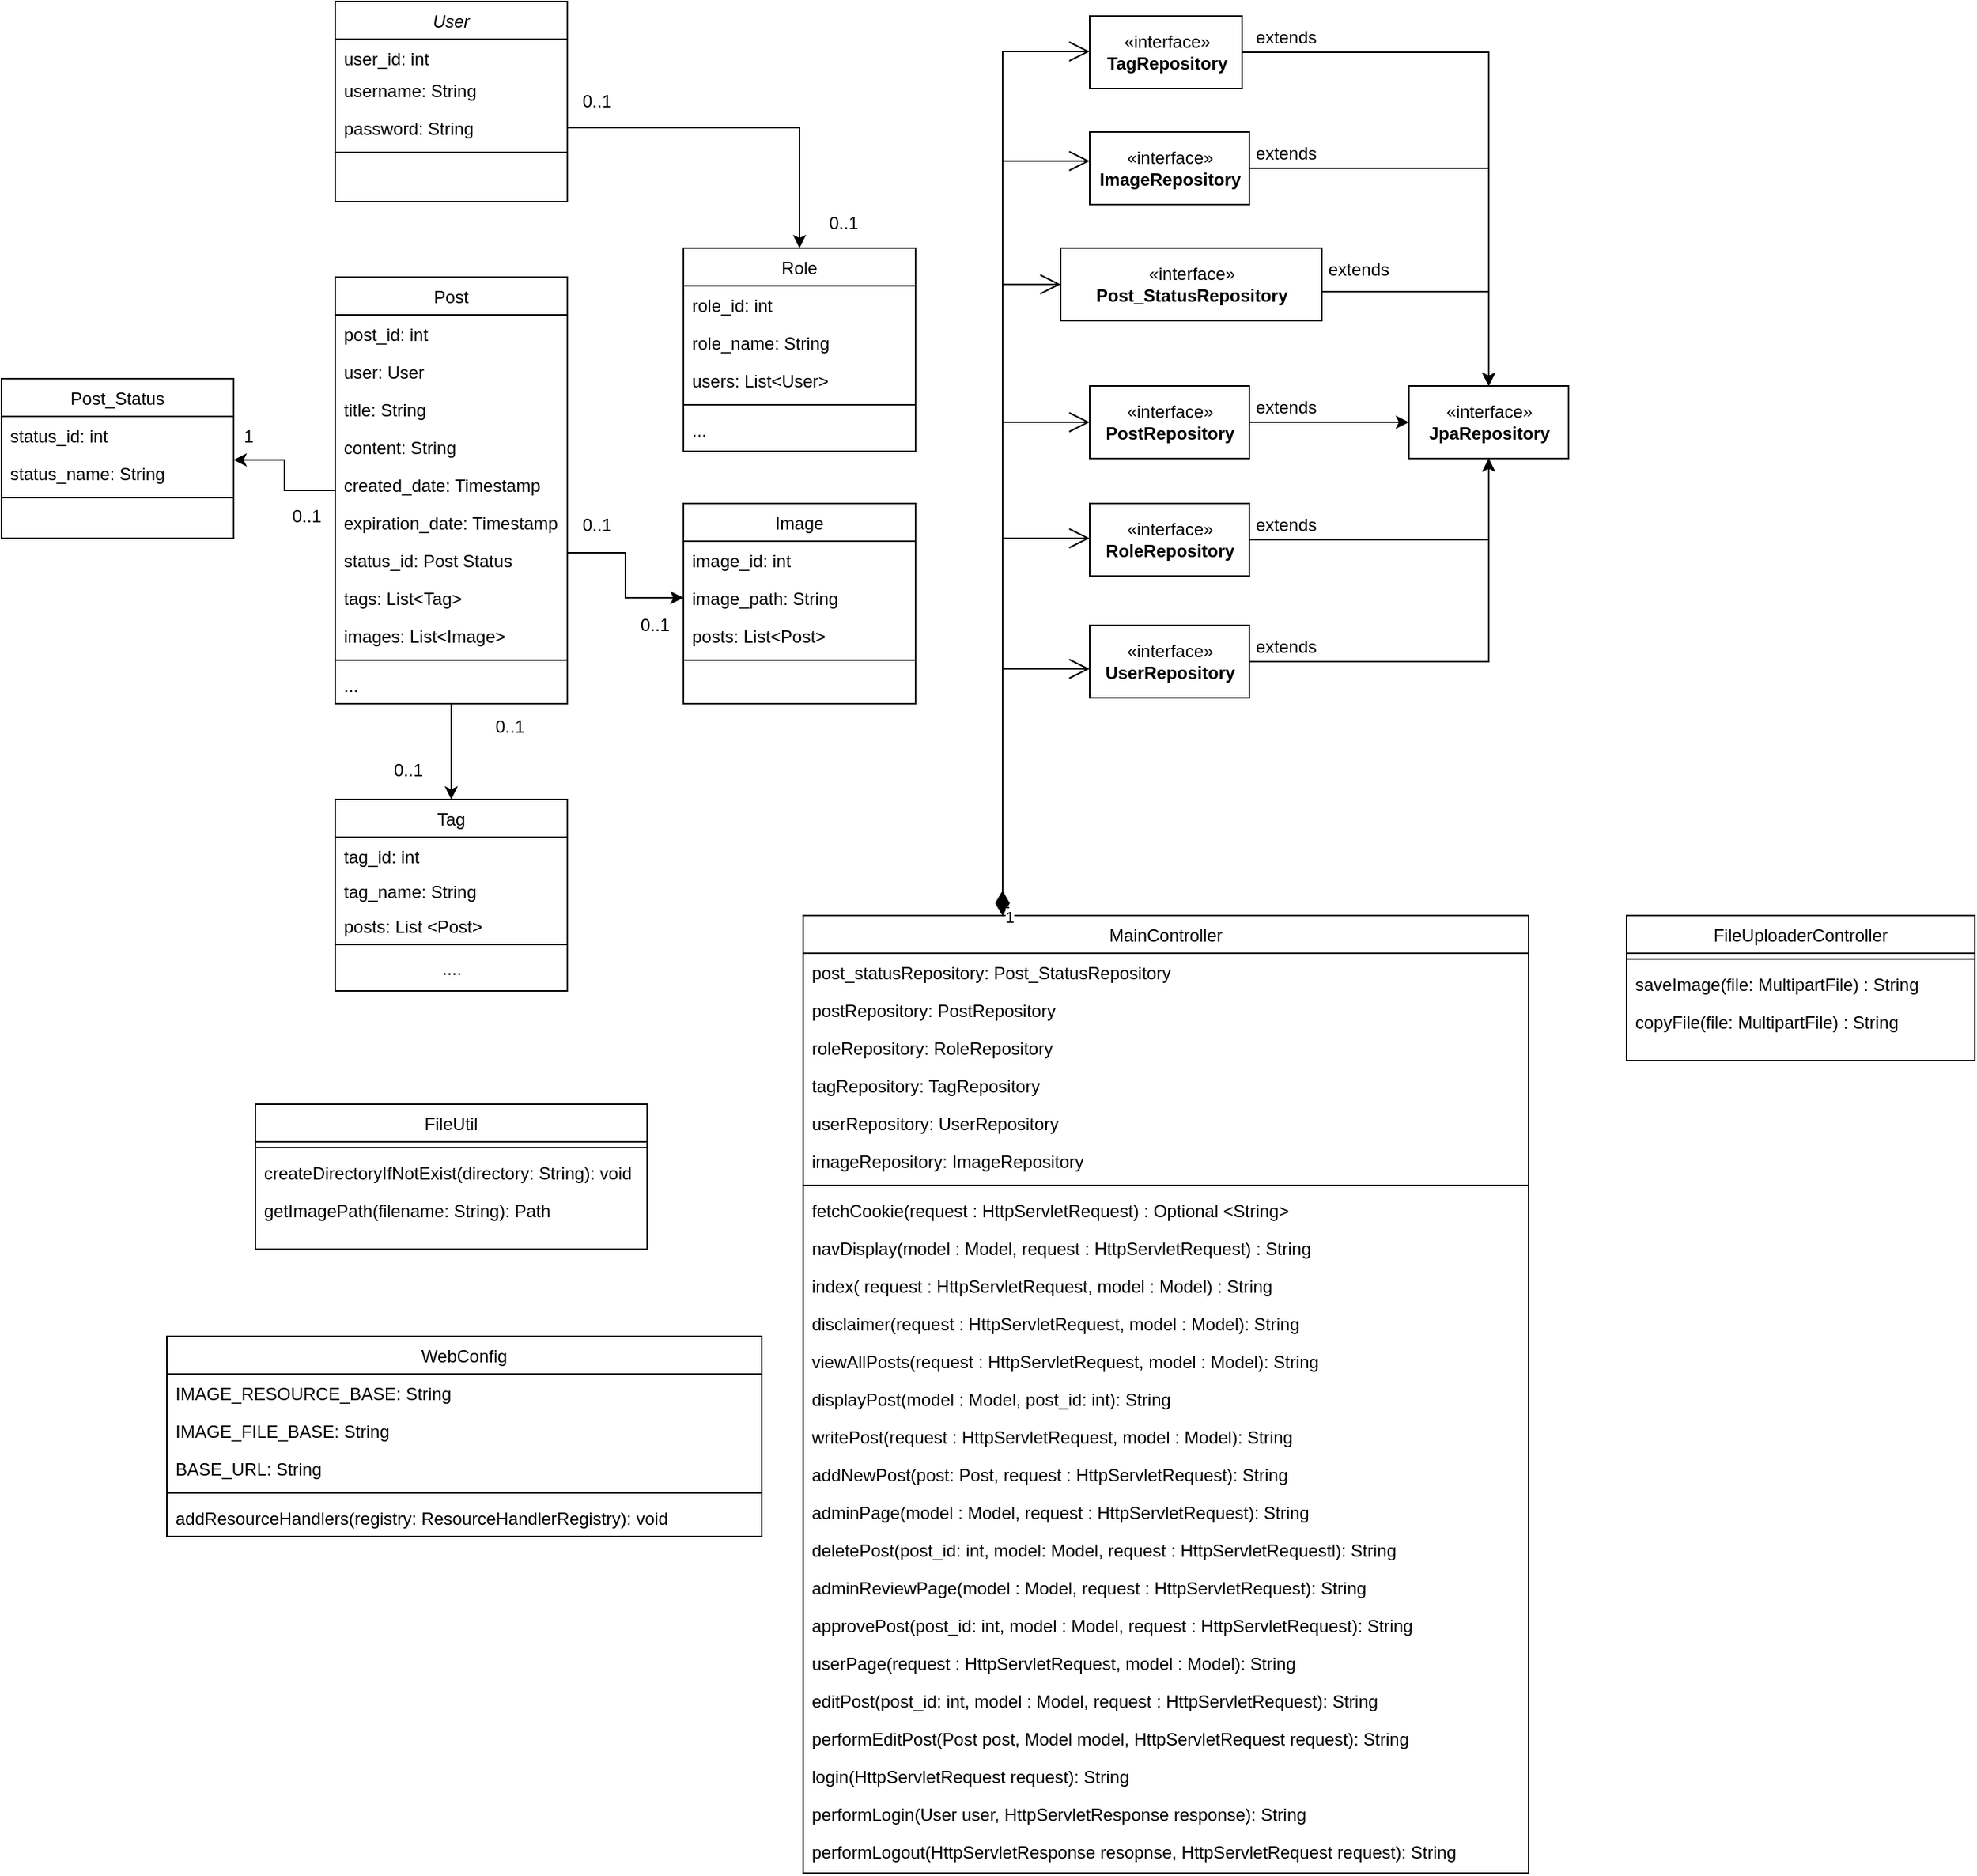 <mxfile version="20.6.0" type="device"><diagram id="C5RBs43oDa-KdzZeNtuy" name="Page-1"><mxGraphModel dx="2489" dy="1442" grid="1" gridSize="10" guides="1" tooltips="1" connect="1" arrows="1" fold="1" page="1" pageScale="1" pageWidth="827" pageHeight="1169" math="0" shadow="0"><root><mxCell id="WIyWlLk6GJQsqaUBKTNV-0"/><mxCell id="WIyWlLk6GJQsqaUBKTNV-1" parent="WIyWlLk6GJQsqaUBKTNV-0"/><mxCell id="zkfFHV4jXpPFQw0GAbJ--0" value="User" style="swimlane;fontStyle=2;align=center;verticalAlign=top;childLayout=stackLayout;horizontal=1;startSize=26;horizontalStack=0;resizeParent=1;resizeLast=0;collapsible=1;marginBottom=0;rounded=0;shadow=0;strokeWidth=1;" parent="WIyWlLk6GJQsqaUBKTNV-1" vertex="1"><mxGeometry x="120" y="170" width="160" height="138" as="geometry"><mxRectangle x="230" y="140" width="160" height="26" as="alternateBounds"/></mxGeometry></mxCell><mxCell id="zkfFHV4jXpPFQw0GAbJ--1" value="user_id: int" style="text;align=left;verticalAlign=top;spacingLeft=4;spacingRight=4;overflow=hidden;rotatable=0;points=[[0,0.5],[1,0.5]];portConstraint=eastwest;" parent="zkfFHV4jXpPFQw0GAbJ--0" vertex="1"><mxGeometry y="26" width="160" height="22" as="geometry"/></mxCell><mxCell id="zkfFHV4jXpPFQw0GAbJ--2" value="username: String" style="text;align=left;verticalAlign=top;spacingLeft=4;spacingRight=4;overflow=hidden;rotatable=0;points=[[0,0.5],[1,0.5]];portConstraint=eastwest;rounded=0;shadow=0;html=0;" parent="zkfFHV4jXpPFQw0GAbJ--0" vertex="1"><mxGeometry y="48" width="160" height="26" as="geometry"/></mxCell><mxCell id="zkfFHV4jXpPFQw0GAbJ--3" value="password: String" style="text;align=left;verticalAlign=top;spacingLeft=4;spacingRight=4;overflow=hidden;rotatable=0;points=[[0,0.5],[1,0.5]];portConstraint=eastwest;rounded=0;shadow=0;html=0;" parent="zkfFHV4jXpPFQw0GAbJ--0" vertex="1"><mxGeometry y="74" width="160" height="26" as="geometry"/></mxCell><mxCell id="zkfFHV4jXpPFQw0GAbJ--4" value="" style="line;html=1;strokeWidth=1;align=left;verticalAlign=middle;spacingTop=-1;spacingLeft=3;spacingRight=3;rotatable=0;labelPosition=right;points=[];portConstraint=eastwest;" parent="zkfFHV4jXpPFQw0GAbJ--0" vertex="1"><mxGeometry y="100" width="160" height="8" as="geometry"/></mxCell><mxCell id="aZ4R069XLsrxZtTj2eL8-34" style="edgeStyle=orthogonalEdgeStyle;rounded=0;orthogonalLoop=1;jettySize=auto;html=1;entryX=0.5;entryY=0;entryDx=0;entryDy=0;" parent="WIyWlLk6GJQsqaUBKTNV-1" source="zkfFHV4jXpPFQw0GAbJ--6" target="zkfFHV4jXpPFQw0GAbJ--13" edge="1"><mxGeometry relative="1" as="geometry"/></mxCell><mxCell id="aZ4R069XLsrxZtTj2eL8-37" style="edgeStyle=orthogonalEdgeStyle;rounded=0;orthogonalLoop=1;jettySize=auto;html=1;entryX=0;entryY=0.5;entryDx=0;entryDy=0;" parent="WIyWlLk6GJQsqaUBKTNV-1" source="zkfFHV4jXpPFQw0GAbJ--6" target="7aZfJcivv18fAQniTDY9-12" edge="1"><mxGeometry relative="1" as="geometry"><Array as="points"><mxPoint x="320" y="550"/><mxPoint x="320" y="581"/></Array></mxGeometry></mxCell><mxCell id="aZ4R069XLsrxZtTj2eL8-40" style="edgeStyle=orthogonalEdgeStyle;rounded=0;orthogonalLoop=1;jettySize=auto;html=1;entryX=1;entryY=0.154;entryDx=0;entryDy=0;entryPerimeter=0;" parent="WIyWlLk6GJQsqaUBKTNV-1" source="zkfFHV4jXpPFQw0GAbJ--6" target="zkfFHV4jXpPFQw0GAbJ--19" edge="1"><mxGeometry relative="1" as="geometry"/></mxCell><mxCell id="zkfFHV4jXpPFQw0GAbJ--6" value="Post" style="swimlane;fontStyle=0;align=center;verticalAlign=top;childLayout=stackLayout;horizontal=1;startSize=26;horizontalStack=0;resizeParent=1;resizeLast=0;collapsible=1;marginBottom=0;rounded=0;shadow=0;strokeWidth=1;" parent="WIyWlLk6GJQsqaUBKTNV-1" vertex="1"><mxGeometry x="120" y="360" width="160" height="294" as="geometry"><mxRectangle x="130" y="380" width="160" height="26" as="alternateBounds"/></mxGeometry></mxCell><mxCell id="zkfFHV4jXpPFQw0GAbJ--7" value="post_id: int" style="text;align=left;verticalAlign=top;spacingLeft=4;spacingRight=4;overflow=hidden;rotatable=0;points=[[0,0.5],[1,0.5]];portConstraint=eastwest;" parent="zkfFHV4jXpPFQw0GAbJ--6" vertex="1"><mxGeometry y="26" width="160" height="26" as="geometry"/></mxCell><mxCell id="zkfFHV4jXpPFQw0GAbJ--8" value="user: User" style="text;align=left;verticalAlign=top;spacingLeft=4;spacingRight=4;overflow=hidden;rotatable=0;points=[[0,0.5],[1,0.5]];portConstraint=eastwest;rounded=0;shadow=0;html=0;" parent="zkfFHV4jXpPFQw0GAbJ--6" vertex="1"><mxGeometry y="52" width="160" height="26" as="geometry"/></mxCell><mxCell id="aZ4R069XLsrxZtTj2eL8-24" value="title: String" style="text;align=left;verticalAlign=top;spacingLeft=4;spacingRight=4;overflow=hidden;rotatable=0;points=[[0,0.5],[1,0.5]];portConstraint=eastwest;rounded=0;shadow=0;html=0;" parent="zkfFHV4jXpPFQw0GAbJ--6" vertex="1"><mxGeometry y="78" width="160" height="26" as="geometry"/></mxCell><mxCell id="aZ4R069XLsrxZtTj2eL8-25" value="content: String" style="text;align=left;verticalAlign=top;spacingLeft=4;spacingRight=4;overflow=hidden;rotatable=0;points=[[0,0.5],[1,0.5]];portConstraint=eastwest;rounded=0;shadow=0;html=0;" parent="zkfFHV4jXpPFQw0GAbJ--6" vertex="1"><mxGeometry y="104" width="160" height="26" as="geometry"/></mxCell><mxCell id="aZ4R069XLsrxZtTj2eL8-23" value="created_date: Timestamp" style="text;align=left;verticalAlign=top;spacingLeft=4;spacingRight=4;overflow=hidden;rotatable=0;points=[[0,0.5],[1,0.5]];portConstraint=eastwest;rounded=0;shadow=0;html=0;" parent="zkfFHV4jXpPFQw0GAbJ--6" vertex="1"><mxGeometry y="130" width="160" height="26" as="geometry"/></mxCell><mxCell id="aZ4R069XLsrxZtTj2eL8-26" value="expiration_date: Timestamp" style="text;align=left;verticalAlign=top;spacingLeft=4;spacingRight=4;overflow=hidden;rotatable=0;points=[[0,0.5],[1,0.5]];portConstraint=eastwest;rounded=0;shadow=0;html=0;" parent="zkfFHV4jXpPFQw0GAbJ--6" vertex="1"><mxGeometry y="156" width="160" height="26" as="geometry"/></mxCell><mxCell id="aZ4R069XLsrxZtTj2eL8-27" value="status_id: Post Status" style="text;align=left;verticalAlign=top;spacingLeft=4;spacingRight=4;overflow=hidden;rotatable=0;points=[[0,0.5],[1,0.5]];portConstraint=eastwest;rounded=0;shadow=0;html=0;" parent="zkfFHV4jXpPFQw0GAbJ--6" vertex="1"><mxGeometry y="182" width="160" height="26" as="geometry"/></mxCell><mxCell id="aZ4R069XLsrxZtTj2eL8-28" value="tags: List&lt;Tag&gt;" style="text;align=left;verticalAlign=top;spacingLeft=4;spacingRight=4;overflow=hidden;rotatable=0;points=[[0,0.5],[1,0.5]];portConstraint=eastwest;rounded=0;shadow=0;html=0;" parent="zkfFHV4jXpPFQw0GAbJ--6" vertex="1"><mxGeometry y="208" width="160" height="26" as="geometry"/></mxCell><mxCell id="aZ4R069XLsrxZtTj2eL8-21" value="images: List&lt;Image&gt;" style="text;align=left;verticalAlign=top;spacingLeft=4;spacingRight=4;overflow=hidden;rotatable=0;points=[[0,0.5],[1,0.5]];portConstraint=eastwest;rounded=0;shadow=0;html=0;" parent="zkfFHV4jXpPFQw0GAbJ--6" vertex="1"><mxGeometry y="234" width="160" height="26" as="geometry"/></mxCell><mxCell id="zkfFHV4jXpPFQw0GAbJ--9" value="" style="line;html=1;strokeWidth=1;align=left;verticalAlign=middle;spacingTop=-1;spacingLeft=3;spacingRight=3;rotatable=0;labelPosition=right;points=[];portConstraint=eastwest;" parent="zkfFHV4jXpPFQw0GAbJ--6" vertex="1"><mxGeometry y="260" width="160" height="8" as="geometry"/></mxCell><mxCell id="zkfFHV4jXpPFQw0GAbJ--11" value="..." style="text;align=left;verticalAlign=top;spacingLeft=4;spacingRight=4;overflow=hidden;rotatable=0;points=[[0,0.5],[1,0.5]];portConstraint=eastwest;" parent="zkfFHV4jXpPFQw0GAbJ--6" vertex="1"><mxGeometry y="268" width="160" height="26" as="geometry"/></mxCell><mxCell id="zkfFHV4jXpPFQw0GAbJ--13" value="Tag" style="swimlane;fontStyle=0;align=center;verticalAlign=top;childLayout=stackLayout;horizontal=1;startSize=26;horizontalStack=0;resizeParent=1;resizeLast=0;collapsible=1;marginBottom=0;rounded=0;shadow=0;strokeWidth=1;" parent="WIyWlLk6GJQsqaUBKTNV-1" vertex="1"><mxGeometry x="120" y="720" width="160" height="132" as="geometry"><mxRectangle x="340" y="380" width="170" height="26" as="alternateBounds"/></mxGeometry></mxCell><mxCell id="zkfFHV4jXpPFQw0GAbJ--14" value="tag_id: int" style="text;align=left;verticalAlign=top;spacingLeft=4;spacingRight=4;overflow=hidden;rotatable=0;points=[[0,0.5],[1,0.5]];portConstraint=eastwest;" parent="zkfFHV4jXpPFQw0GAbJ--13" vertex="1"><mxGeometry y="26" width="160" height="24" as="geometry"/></mxCell><mxCell id="aZ4R069XLsrxZtTj2eL8-18" value="tag_name: String" style="text;align=left;verticalAlign=top;spacingLeft=4;spacingRight=4;overflow=hidden;rotatable=0;points=[[0,0.5],[1,0.5]];portConstraint=eastwest;" parent="zkfFHV4jXpPFQw0GAbJ--13" vertex="1"><mxGeometry y="50" width="160" height="24" as="geometry"/></mxCell><mxCell id="aZ4R069XLsrxZtTj2eL8-19" value="posts: List &lt;Post&gt;" style="text;align=left;verticalAlign=top;spacingLeft=4;spacingRight=4;overflow=hidden;rotatable=0;points=[[0,0.5],[1,0.5]];portConstraint=eastwest;" parent="zkfFHV4jXpPFQw0GAbJ--13" vertex="1"><mxGeometry y="74" width="160" height="24" as="geometry"/></mxCell><mxCell id="zkfFHV4jXpPFQw0GAbJ--15" value="" style="line;html=1;strokeWidth=1;align=left;verticalAlign=middle;spacingTop=-1;spacingLeft=3;spacingRight=3;rotatable=0;labelPosition=right;points=[];portConstraint=eastwest;" parent="zkfFHV4jXpPFQw0GAbJ--13" vertex="1"><mxGeometry y="98" width="160" height="4" as="geometry"/></mxCell><mxCell id="aZ4R069XLsrxZtTj2eL8-20" value="...." style="text;html=1;align=center;verticalAlign=middle;resizable=0;points=[];autosize=1;strokeColor=none;fillColor=none;" parent="zkfFHV4jXpPFQw0GAbJ--13" vertex="1"><mxGeometry y="102" width="160" height="30" as="geometry"/></mxCell><mxCell id="zkfFHV4jXpPFQw0GAbJ--17" value="Post_Status" style="swimlane;fontStyle=0;align=center;verticalAlign=top;childLayout=stackLayout;horizontal=1;startSize=26;horizontalStack=0;resizeParent=1;resizeLast=0;collapsible=1;marginBottom=0;rounded=0;shadow=0;strokeWidth=1;" parent="WIyWlLk6GJQsqaUBKTNV-1" vertex="1"><mxGeometry x="-110" y="430" width="160" height="110" as="geometry"><mxRectangle x="550" y="140" width="160" height="26" as="alternateBounds"/></mxGeometry></mxCell><mxCell id="zkfFHV4jXpPFQw0GAbJ--18" value="status_id: int" style="text;align=left;verticalAlign=top;spacingLeft=4;spacingRight=4;overflow=hidden;rotatable=0;points=[[0,0.5],[1,0.5]];portConstraint=eastwest;" parent="zkfFHV4jXpPFQw0GAbJ--17" vertex="1"><mxGeometry y="26" width="160" height="26" as="geometry"/></mxCell><mxCell id="zkfFHV4jXpPFQw0GAbJ--19" value="status_name: String" style="text;align=left;verticalAlign=top;spacingLeft=4;spacingRight=4;overflow=hidden;rotatable=0;points=[[0,0.5],[1,0.5]];portConstraint=eastwest;rounded=0;shadow=0;html=0;" parent="zkfFHV4jXpPFQw0GAbJ--17" vertex="1"><mxGeometry y="52" width="160" height="26" as="geometry"/></mxCell><mxCell id="zkfFHV4jXpPFQw0GAbJ--23" value="" style="line;html=1;strokeWidth=1;align=left;verticalAlign=middle;spacingTop=-1;spacingLeft=3;spacingRight=3;rotatable=0;labelPosition=right;points=[];portConstraint=eastwest;" parent="zkfFHV4jXpPFQw0GAbJ--17" vertex="1"><mxGeometry y="78" width="160" height="8" as="geometry"/></mxCell><mxCell id="aZ4R069XLsrxZtTj2eL8-0" value="Role" style="swimlane;fontStyle=0;align=center;verticalAlign=top;childLayout=stackLayout;horizontal=1;startSize=26;horizontalStack=0;resizeParent=1;resizeLast=0;collapsible=1;marginBottom=0;rounded=0;shadow=0;strokeWidth=1;" parent="WIyWlLk6GJQsqaUBKTNV-1" vertex="1"><mxGeometry x="360" y="340" width="160" height="140" as="geometry"><mxRectangle x="130" y="380" width="160" height="26" as="alternateBounds"/></mxGeometry></mxCell><mxCell id="aZ4R069XLsrxZtTj2eL8-1" value="role_id: int" style="text;align=left;verticalAlign=top;spacingLeft=4;spacingRight=4;overflow=hidden;rotatable=0;points=[[0,0.5],[1,0.5]];portConstraint=eastwest;" parent="aZ4R069XLsrxZtTj2eL8-0" vertex="1"><mxGeometry y="26" width="160" height="26" as="geometry"/></mxCell><mxCell id="aZ4R069XLsrxZtTj2eL8-29" value="role_name: String" style="text;align=left;verticalAlign=top;spacingLeft=4;spacingRight=4;overflow=hidden;rotatable=0;points=[[0,0.5],[1,0.5]];portConstraint=eastwest;" parent="aZ4R069XLsrxZtTj2eL8-0" vertex="1"><mxGeometry y="52" width="160" height="26" as="geometry"/></mxCell><mxCell id="aZ4R069XLsrxZtTj2eL8-30" value="users: List&lt;User&gt;" style="text;align=left;verticalAlign=top;spacingLeft=4;spacingRight=4;overflow=hidden;rotatable=0;points=[[0,0.5],[1,0.5]];portConstraint=eastwest;rounded=0;shadow=0;html=0;" parent="aZ4R069XLsrxZtTj2eL8-0" vertex="1"><mxGeometry y="78" width="160" height="26" as="geometry"/></mxCell><mxCell id="aZ4R069XLsrxZtTj2eL8-3" value="" style="line;html=1;strokeWidth=1;align=left;verticalAlign=middle;spacingTop=-1;spacingLeft=3;spacingRight=3;rotatable=0;labelPosition=right;points=[];portConstraint=eastwest;" parent="aZ4R069XLsrxZtTj2eL8-0" vertex="1"><mxGeometry y="104" width="160" height="8" as="geometry"/></mxCell><mxCell id="aZ4R069XLsrxZtTj2eL8-5" value="..." style="text;align=left;verticalAlign=top;spacingLeft=4;spacingRight=4;overflow=hidden;rotatable=0;points=[[0,0.5],[1,0.5]];portConstraint=eastwest;" parent="aZ4R069XLsrxZtTj2eL8-0" vertex="1"><mxGeometry y="112" width="160" height="26" as="geometry"/></mxCell><mxCell id="aZ4R069XLsrxZtTj2eL8-12" value="Image" style="swimlane;fontStyle=0;align=center;verticalAlign=top;childLayout=stackLayout;horizontal=1;startSize=26;horizontalStack=0;resizeParent=1;resizeLast=0;collapsible=1;marginBottom=0;rounded=0;shadow=0;strokeWidth=1;" parent="WIyWlLk6GJQsqaUBKTNV-1" vertex="1"><mxGeometry x="360" y="516" width="160" height="138" as="geometry"><mxRectangle x="130" y="380" width="160" height="26" as="alternateBounds"/></mxGeometry></mxCell><mxCell id="aZ4R069XLsrxZtTj2eL8-13" value="image_id: int" style="text;align=left;verticalAlign=top;spacingLeft=4;spacingRight=4;overflow=hidden;rotatable=0;points=[[0,0.5],[1,0.5]];portConstraint=eastwest;" parent="aZ4R069XLsrxZtTj2eL8-12" vertex="1"><mxGeometry y="26" width="160" height="26" as="geometry"/></mxCell><mxCell id="7aZfJcivv18fAQniTDY9-12" value="image_path: String&#10;" style="text;align=left;verticalAlign=top;spacingLeft=4;spacingRight=4;overflow=hidden;rotatable=0;points=[[0,0.5],[1,0.5]];portConstraint=eastwest;rounded=0;shadow=0;html=0;" parent="aZ4R069XLsrxZtTj2eL8-12" vertex="1"><mxGeometry y="52" width="160" height="26" as="geometry"/></mxCell><mxCell id="aZ4R069XLsrxZtTj2eL8-14" value="posts: List&lt;Post&gt;" style="text;align=left;verticalAlign=top;spacingLeft=4;spacingRight=4;overflow=hidden;rotatable=0;points=[[0,0.5],[1,0.5]];portConstraint=eastwest;rounded=0;shadow=0;html=0;" parent="aZ4R069XLsrxZtTj2eL8-12" vertex="1"><mxGeometry y="78" width="160" height="26" as="geometry"/></mxCell><mxCell id="aZ4R069XLsrxZtTj2eL8-15" value="" style="line;html=1;strokeWidth=1;align=left;verticalAlign=middle;spacingTop=-1;spacingLeft=3;spacingRight=3;rotatable=0;labelPosition=right;points=[];portConstraint=eastwest;" parent="aZ4R069XLsrxZtTj2eL8-12" vertex="1"><mxGeometry y="104" width="160" height="8" as="geometry"/></mxCell><mxCell id="aZ4R069XLsrxZtTj2eL8-31" style="edgeStyle=orthogonalEdgeStyle;rounded=0;orthogonalLoop=1;jettySize=auto;html=1;" parent="WIyWlLk6GJQsqaUBKTNV-1" source="zkfFHV4jXpPFQw0GAbJ--3" target="aZ4R069XLsrxZtTj2eL8-0" edge="1"><mxGeometry relative="1" as="geometry"/></mxCell><mxCell id="aZ4R069XLsrxZtTj2eL8-32" value="0..1" style="text;html=1;align=center;verticalAlign=middle;resizable=0;points=[];autosize=1;strokeColor=none;fillColor=none;" parent="WIyWlLk6GJQsqaUBKTNV-1" vertex="1"><mxGeometry x="280" y="224" width="40" height="30" as="geometry"/></mxCell><mxCell id="aZ4R069XLsrxZtTj2eL8-33" value="0..1" style="text;html=1;align=center;verticalAlign=middle;resizable=0;points=[];autosize=1;strokeColor=none;fillColor=none;" parent="WIyWlLk6GJQsqaUBKTNV-1" vertex="1"><mxGeometry x="450" y="308" width="40" height="30" as="geometry"/></mxCell><mxCell id="aZ4R069XLsrxZtTj2eL8-35" value="0..1" style="text;html=1;align=center;verticalAlign=middle;resizable=0;points=[];autosize=1;strokeColor=none;fillColor=none;" parent="WIyWlLk6GJQsqaUBKTNV-1" vertex="1"><mxGeometry x="220" y="655" width="40" height="30" as="geometry"/></mxCell><mxCell id="aZ4R069XLsrxZtTj2eL8-36" value="0..1" style="text;html=1;align=center;verticalAlign=middle;resizable=0;points=[];autosize=1;strokeColor=none;fillColor=none;" parent="WIyWlLk6GJQsqaUBKTNV-1" vertex="1"><mxGeometry x="150" y="685" width="40" height="30" as="geometry"/></mxCell><mxCell id="aZ4R069XLsrxZtTj2eL8-38" value="0..1" style="text;html=1;align=center;verticalAlign=middle;resizable=0;points=[];autosize=1;strokeColor=none;fillColor=none;" parent="WIyWlLk6GJQsqaUBKTNV-1" vertex="1"><mxGeometry x="280" y="516" width="40" height="30" as="geometry"/></mxCell><mxCell id="aZ4R069XLsrxZtTj2eL8-39" value="0..1" style="text;html=1;align=center;verticalAlign=middle;resizable=0;points=[];autosize=1;strokeColor=none;fillColor=none;" parent="WIyWlLk6GJQsqaUBKTNV-1" vertex="1"><mxGeometry x="320" y="585" width="40" height="30" as="geometry"/></mxCell><mxCell id="aZ4R069XLsrxZtTj2eL8-41" value="0..1" style="text;html=1;align=center;verticalAlign=middle;resizable=0;points=[];autosize=1;strokeColor=none;fillColor=none;" parent="WIyWlLk6GJQsqaUBKTNV-1" vertex="1"><mxGeometry x="80" y="510" width="40" height="30" as="geometry"/></mxCell><mxCell id="aZ4R069XLsrxZtTj2eL8-42" value="1" style="text;html=1;align=center;verticalAlign=middle;resizable=0;points=[];autosize=1;strokeColor=none;fillColor=none;" parent="WIyWlLk6GJQsqaUBKTNV-1" vertex="1"><mxGeometry x="45" y="455" width="30" height="30" as="geometry"/></mxCell><mxCell id="aZ4R069XLsrxZtTj2eL8-49" value="«interface»&lt;br&gt;&lt;b&gt;JpaRepository&lt;/b&gt;" style="html=1;" parent="WIyWlLk6GJQsqaUBKTNV-1" vertex="1"><mxGeometry x="860" y="435" width="110" height="50" as="geometry"/></mxCell><mxCell id="aZ4R069XLsrxZtTj2eL8-60" style="edgeStyle=orthogonalEdgeStyle;rounded=0;orthogonalLoop=1;jettySize=auto;html=1;entryX=0;entryY=0.5;entryDx=0;entryDy=0;" parent="WIyWlLk6GJQsqaUBKTNV-1" source="aZ4R069XLsrxZtTj2eL8-50" target="aZ4R069XLsrxZtTj2eL8-49" edge="1"><mxGeometry relative="1" as="geometry"/></mxCell><mxCell id="aZ4R069XLsrxZtTj2eL8-50" value="«interface»&lt;br&gt;&lt;b&gt;PostRepository&lt;/b&gt;" style="html=1;" parent="WIyWlLk6GJQsqaUBKTNV-1" vertex="1"><mxGeometry x="640" y="435" width="110" height="50" as="geometry"/></mxCell><mxCell id="aZ4R069XLsrxZtTj2eL8-58" style="edgeStyle=orthogonalEdgeStyle;rounded=0;orthogonalLoop=1;jettySize=auto;html=1;entryX=0.5;entryY=0;entryDx=0;entryDy=0;" parent="WIyWlLk6GJQsqaUBKTNV-1" source="aZ4R069XLsrxZtTj2eL8-51" target="aZ4R069XLsrxZtTj2eL8-49" edge="1"><mxGeometry relative="1" as="geometry"/></mxCell><mxCell id="aZ4R069XLsrxZtTj2eL8-51" value="«interface»&lt;br&gt;&lt;b&gt;ImageRepository&lt;/b&gt;" style="html=1;" parent="WIyWlLk6GJQsqaUBKTNV-1" vertex="1"><mxGeometry x="640" y="260" width="110" height="50" as="geometry"/></mxCell><mxCell id="aZ4R069XLsrxZtTj2eL8-59" style="edgeStyle=orthogonalEdgeStyle;rounded=0;orthogonalLoop=1;jettySize=auto;html=1;entryX=0.5;entryY=0;entryDx=0;entryDy=0;startArrow=none;exitX=1;exitY=0.5;exitDx=0;exitDy=0;" parent="WIyWlLk6GJQsqaUBKTNV-1" source="aZ4R069XLsrxZtTj2eL8-52" target="aZ4R069XLsrxZtTj2eL8-49" edge="1"><mxGeometry relative="1" as="geometry"><mxPoint x="810" y="370" as="sourcePoint"/><Array as="points"><mxPoint x="800" y="370"/><mxPoint x="915" y="370"/></Array></mxGeometry></mxCell><mxCell id="aZ4R069XLsrxZtTj2eL8-52" value="«interface»&lt;br&gt;&lt;b&gt;Post_StatusRepository&lt;/b&gt;" style="html=1;" parent="WIyWlLk6GJQsqaUBKTNV-1" vertex="1"><mxGeometry x="620" y="340" width="180" height="50" as="geometry"/></mxCell><mxCell id="aZ4R069XLsrxZtTj2eL8-57" style="edgeStyle=orthogonalEdgeStyle;rounded=0;orthogonalLoop=1;jettySize=auto;html=1;entryX=0.5;entryY=0;entryDx=0;entryDy=0;" parent="WIyWlLk6GJQsqaUBKTNV-1" source="aZ4R069XLsrxZtTj2eL8-53" target="aZ4R069XLsrxZtTj2eL8-49" edge="1"><mxGeometry relative="1" as="geometry"/></mxCell><mxCell id="aZ4R069XLsrxZtTj2eL8-53" value="«interface»&lt;br&gt;&lt;b&gt;TagRepository&lt;/b&gt;" style="html=1;" parent="WIyWlLk6GJQsqaUBKTNV-1" vertex="1"><mxGeometry x="640" y="180" width="105" height="50" as="geometry"/></mxCell><mxCell id="aZ4R069XLsrxZtTj2eL8-61" style="edgeStyle=orthogonalEdgeStyle;rounded=0;orthogonalLoop=1;jettySize=auto;html=1;entryX=0.5;entryY=1;entryDx=0;entryDy=0;" parent="WIyWlLk6GJQsqaUBKTNV-1" source="aZ4R069XLsrxZtTj2eL8-54" target="aZ4R069XLsrxZtTj2eL8-49" edge="1"><mxGeometry relative="1" as="geometry"/></mxCell><mxCell id="aZ4R069XLsrxZtTj2eL8-54" value="«interface»&lt;br&gt;&lt;b&gt;RoleRepository&lt;/b&gt;" style="html=1;" parent="WIyWlLk6GJQsqaUBKTNV-1" vertex="1"><mxGeometry x="640" y="516" width="110" height="50" as="geometry"/></mxCell><mxCell id="aZ4R069XLsrxZtTj2eL8-62" style="edgeStyle=orthogonalEdgeStyle;rounded=0;orthogonalLoop=1;jettySize=auto;html=1;entryX=0.5;entryY=1;entryDx=0;entryDy=0;" parent="WIyWlLk6GJQsqaUBKTNV-1" source="aZ4R069XLsrxZtTj2eL8-56" target="aZ4R069XLsrxZtTj2eL8-49" edge="1"><mxGeometry relative="1" as="geometry"/></mxCell><mxCell id="aZ4R069XLsrxZtTj2eL8-56" value="«interface»&lt;br&gt;&lt;b&gt;UserRepository&lt;/b&gt;" style="html=1;" parent="WIyWlLk6GJQsqaUBKTNV-1" vertex="1"><mxGeometry x="640" y="600" width="110" height="50" as="geometry"/></mxCell><mxCell id="aZ4R069XLsrxZtTj2eL8-63" value="extends" style="text;html=1;align=center;verticalAlign=middle;resizable=0;points=[];autosize=1;strokeColor=none;fillColor=none;" parent="WIyWlLk6GJQsqaUBKTNV-1" vertex="1"><mxGeometry x="740" y="180" width="70" height="30" as="geometry"/></mxCell><mxCell id="7aZfJcivv18fAQniTDY9-14" value="extends" style="text;html=1;align=center;verticalAlign=middle;resizable=0;points=[];autosize=1;strokeColor=none;fillColor=none;" parent="WIyWlLk6GJQsqaUBKTNV-1" vertex="1"><mxGeometry x="740" y="516" width="70" height="30" as="geometry"/></mxCell><mxCell id="7aZfJcivv18fAQniTDY9-15" value="extends" style="text;html=1;align=center;verticalAlign=middle;resizable=0;points=[];autosize=1;strokeColor=none;fillColor=none;" parent="WIyWlLk6GJQsqaUBKTNV-1" vertex="1"><mxGeometry x="740" y="600" width="70" height="30" as="geometry"/></mxCell><mxCell id="aZ4R069XLsrxZtTj2eL8-65" value="extends" style="text;html=1;align=center;verticalAlign=middle;resizable=0;points=[];autosize=1;strokeColor=none;fillColor=none;" parent="WIyWlLk6GJQsqaUBKTNV-1" vertex="1"><mxGeometry x="740" y="260" width="70" height="30" as="geometry"/></mxCell><mxCell id="7aZfJcivv18fAQniTDY9-16" value="extends" style="text;html=1;align=center;verticalAlign=middle;resizable=0;points=[];autosize=1;strokeColor=none;fillColor=none;" parent="WIyWlLk6GJQsqaUBKTNV-1" vertex="1"><mxGeometry x="740" y="435" width="70" height="30" as="geometry"/></mxCell><mxCell id="aZ4R069XLsrxZtTj2eL8-67" value="MainController" style="swimlane;fontStyle=0;align=center;verticalAlign=top;childLayout=stackLayout;horizontal=1;startSize=26;horizontalStack=0;resizeParent=1;resizeLast=0;collapsible=1;marginBottom=0;rounded=0;shadow=0;strokeWidth=1;" parent="WIyWlLk6GJQsqaUBKTNV-1" vertex="1"><mxGeometry x="442.5" y="800" width="500" height="660" as="geometry"><mxRectangle x="130" y="380" width="160" height="26" as="alternateBounds"/></mxGeometry></mxCell><mxCell id="aZ4R069XLsrxZtTj2eL8-68" value="post_statusRepository: Post_StatusRepository" style="text;align=left;verticalAlign=top;spacingLeft=4;spacingRight=4;overflow=hidden;rotatable=0;points=[[0,0.5],[1,0.5]];portConstraint=eastwest;" parent="aZ4R069XLsrxZtTj2eL8-67" vertex="1"><mxGeometry y="26" width="500" height="26" as="geometry"/></mxCell><mxCell id="aZ4R069XLsrxZtTj2eL8-73" value="postRepository: PostRepository" style="text;align=left;verticalAlign=top;spacingLeft=4;spacingRight=4;overflow=hidden;rotatable=0;points=[[0,0.5],[1,0.5]];portConstraint=eastwest;" parent="aZ4R069XLsrxZtTj2eL8-67" vertex="1"><mxGeometry y="52" width="500" height="26" as="geometry"/></mxCell><mxCell id="aZ4R069XLsrxZtTj2eL8-72" value="roleRepository: RoleRepository" style="text;align=left;verticalAlign=top;spacingLeft=4;spacingRight=4;overflow=hidden;rotatable=0;points=[[0,0.5],[1,0.5]];portConstraint=eastwest;" parent="aZ4R069XLsrxZtTj2eL8-67" vertex="1"><mxGeometry y="78" width="500" height="26" as="geometry"/></mxCell><mxCell id="aZ4R069XLsrxZtTj2eL8-75" value="tagRepository: TagRepository" style="text;align=left;verticalAlign=top;spacingLeft=4;spacingRight=4;overflow=hidden;rotatable=0;points=[[0,0.5],[1,0.5]];portConstraint=eastwest;" parent="aZ4R069XLsrxZtTj2eL8-67" vertex="1"><mxGeometry y="104" width="500" height="26" as="geometry"/></mxCell><mxCell id="aZ4R069XLsrxZtTj2eL8-74" value="userRepository: UserRepository" style="text;align=left;verticalAlign=top;spacingLeft=4;spacingRight=4;overflow=hidden;rotatable=0;points=[[0,0.5],[1,0.5]];portConstraint=eastwest;" parent="aZ4R069XLsrxZtTj2eL8-67" vertex="1"><mxGeometry y="130" width="500" height="26" as="geometry"/></mxCell><mxCell id="aZ4R069XLsrxZtTj2eL8-76" value="imageRepository: ImageRepository" style="text;align=left;verticalAlign=top;spacingLeft=4;spacingRight=4;overflow=hidden;rotatable=0;points=[[0,0.5],[1,0.5]];portConstraint=eastwest;" parent="aZ4R069XLsrxZtTj2eL8-67" vertex="1"><mxGeometry y="156" width="500" height="26" as="geometry"/></mxCell><mxCell id="aZ4R069XLsrxZtTj2eL8-71" value="" style="line;html=1;strokeWidth=1;align=left;verticalAlign=middle;spacingTop=-1;spacingLeft=3;spacingRight=3;rotatable=0;labelPosition=right;points=[];portConstraint=eastwest;" parent="aZ4R069XLsrxZtTj2eL8-67" vertex="1"><mxGeometry y="182" width="500" height="8" as="geometry"/></mxCell><mxCell id="aZ4R069XLsrxZtTj2eL8-78" value="fetchCookie(request : HttpServletRequest) : Optional &lt;String&gt;" style="text;align=left;verticalAlign=top;spacingLeft=4;spacingRight=4;overflow=hidden;rotatable=0;points=[[0,0.5],[1,0.5]];portConstraint=eastwest;" parent="aZ4R069XLsrxZtTj2eL8-67" vertex="1"><mxGeometry y="190" width="500" height="26" as="geometry"/></mxCell><mxCell id="aZ4R069XLsrxZtTj2eL8-80" value="navDisplay(model : Model, request : HttpServletRequest) : String" style="text;align=left;verticalAlign=top;spacingLeft=4;spacingRight=4;overflow=hidden;rotatable=0;points=[[0,0.5],[1,0.5]];portConstraint=eastwest;" parent="aZ4R069XLsrxZtTj2eL8-67" vertex="1"><mxGeometry y="216" width="500" height="26" as="geometry"/></mxCell><mxCell id="aZ4R069XLsrxZtTj2eL8-84" value="index( request : HttpServletRequest, model : Model) : String" style="text;align=left;verticalAlign=top;spacingLeft=4;spacingRight=4;overflow=hidden;rotatable=0;points=[[0,0.5],[1,0.5]];portConstraint=eastwest;" parent="aZ4R069XLsrxZtTj2eL8-67" vertex="1"><mxGeometry y="242" width="500" height="26" as="geometry"/></mxCell><mxCell id="11-VNUMLQKVcie1dP-Q_-9" value="disclaimer(request : HttpServletRequest, model : Model): String" style="text;align=left;verticalAlign=top;spacingLeft=4;spacingRight=4;overflow=hidden;rotatable=0;points=[[0,0.5],[1,0.5]];portConstraint=eastwest;" vertex="1" parent="aZ4R069XLsrxZtTj2eL8-67"><mxGeometry y="268" width="500" height="26" as="geometry"/></mxCell><mxCell id="aZ4R069XLsrxZtTj2eL8-85" value="viewAllPosts(request : HttpServletRequest, model : Model): String" style="text;align=left;verticalAlign=top;spacingLeft=4;spacingRight=4;overflow=hidden;rotatable=0;points=[[0,0.5],[1,0.5]];portConstraint=eastwest;" parent="aZ4R069XLsrxZtTj2eL8-67" vertex="1"><mxGeometry y="294" width="500" height="26" as="geometry"/></mxCell><mxCell id="aZ4R069XLsrxZtTj2eL8-87" value="displayPost(model : Model, post_id: int): String" style="text;align=left;verticalAlign=top;spacingLeft=4;spacingRight=4;overflow=hidden;rotatable=0;points=[[0,0.5],[1,0.5]];portConstraint=eastwest;" parent="aZ4R069XLsrxZtTj2eL8-67" vertex="1"><mxGeometry y="320" width="500" height="26" as="geometry"/></mxCell><mxCell id="aZ4R069XLsrxZtTj2eL8-88" value="writePost(request : HttpServletRequest, model : Model): String" style="text;align=left;verticalAlign=top;spacingLeft=4;spacingRight=4;overflow=hidden;rotatable=0;points=[[0,0.5],[1,0.5]];portConstraint=eastwest;" parent="aZ4R069XLsrxZtTj2eL8-67" vertex="1"><mxGeometry y="346" width="500" height="26" as="geometry"/></mxCell><mxCell id="aZ4R069XLsrxZtTj2eL8-91" value="addNewPost(post: Post, request : HttpServletRequest): String" style="text;align=left;verticalAlign=top;spacingLeft=4;spacingRight=4;overflow=hidden;rotatable=0;points=[[0,0.5],[1,0.5]];portConstraint=eastwest;" parent="aZ4R069XLsrxZtTj2eL8-67" vertex="1"><mxGeometry y="372" width="500" height="26" as="geometry"/></mxCell><mxCell id="aZ4R069XLsrxZtTj2eL8-90" value="adminPage(model : Model, request : HttpServletRequest): String" style="text;align=left;verticalAlign=top;spacingLeft=4;spacingRight=4;overflow=hidden;rotatable=0;points=[[0,0.5],[1,0.5]];portConstraint=eastwest;" parent="aZ4R069XLsrxZtTj2eL8-67" vertex="1"><mxGeometry y="398" width="500" height="26" as="geometry"/></mxCell><mxCell id="aZ4R069XLsrxZtTj2eL8-89" value="deletePost(post_id: int, model: Model, request : HttpServletRequestl): String" style="text;align=left;verticalAlign=top;spacingLeft=4;spacingRight=4;overflow=hidden;rotatable=0;points=[[0,0.5],[1,0.5]];portConstraint=eastwest;" parent="aZ4R069XLsrxZtTj2eL8-67" vertex="1"><mxGeometry y="424" width="500" height="26" as="geometry"/></mxCell><mxCell id="7aZfJcivv18fAQniTDY9-77" value="adminReviewPage(model : Model, request : HttpServletRequest): String" style="text;align=left;verticalAlign=top;spacingLeft=4;spacingRight=4;overflow=hidden;rotatable=0;points=[[0,0.5],[1,0.5]];portConstraint=eastwest;" parent="aZ4R069XLsrxZtTj2eL8-67" vertex="1"><mxGeometry y="450" width="500" height="26" as="geometry"/></mxCell><mxCell id="7aZfJcivv18fAQniTDY9-78" value="approvePost(post_id: int, model : Model, request : HttpServletRequest): String" style="text;align=left;verticalAlign=top;spacingLeft=4;spacingRight=4;overflow=hidden;rotatable=0;points=[[0,0.5],[1,0.5]];portConstraint=eastwest;" parent="aZ4R069XLsrxZtTj2eL8-67" vertex="1"><mxGeometry y="476" width="500" height="26" as="geometry"/></mxCell><mxCell id="7aZfJcivv18fAQniTDY9-81" value="userPage(request : HttpServletRequest, model : Model): String" style="text;align=left;verticalAlign=top;spacingLeft=4;spacingRight=4;overflow=hidden;rotatable=0;points=[[0,0.5],[1,0.5]];portConstraint=eastwest;" parent="aZ4R069XLsrxZtTj2eL8-67" vertex="1"><mxGeometry y="502" width="500" height="26" as="geometry"/></mxCell><mxCell id="7aZfJcivv18fAQniTDY9-83" value="editPost(post_id: int, model : Model, request : HttpServletRequest): String" style="text;align=left;verticalAlign=top;spacingLeft=4;spacingRight=4;overflow=hidden;rotatable=0;points=[[0,0.5],[1,0.5]];portConstraint=eastwest;" parent="aZ4R069XLsrxZtTj2eL8-67" vertex="1"><mxGeometry y="528" width="500" height="26" as="geometry"/></mxCell><mxCell id="7aZfJcivv18fAQniTDY9-84" value="performEditPost(Post post, Model model, HttpServletRequest request): String" style="text;align=left;verticalAlign=top;spacingLeft=4;spacingRight=4;overflow=hidden;rotatable=0;points=[[0,0.5],[1,0.5]];portConstraint=eastwest;" parent="aZ4R069XLsrxZtTj2eL8-67" vertex="1"><mxGeometry y="554" width="500" height="26" as="geometry"/></mxCell><mxCell id="7aZfJcivv18fAQniTDY9-80" value="login(HttpServletRequest request): String" style="text;align=left;verticalAlign=top;spacingLeft=4;spacingRight=4;overflow=hidden;rotatable=0;points=[[0,0.5],[1,0.5]];portConstraint=eastwest;" parent="aZ4R069XLsrxZtTj2eL8-67" vertex="1"><mxGeometry y="580" width="500" height="26" as="geometry"/></mxCell><mxCell id="7aZfJcivv18fAQniTDY9-79" value="performLogin(User user, HttpServletResponse response): String" style="text;align=left;verticalAlign=top;spacingLeft=4;spacingRight=4;overflow=hidden;rotatable=0;points=[[0,0.5],[1,0.5]];portConstraint=eastwest;" parent="aZ4R069XLsrxZtTj2eL8-67" vertex="1"><mxGeometry y="606" width="500" height="26" as="geometry"/></mxCell><mxCell id="7aZfJcivv18fAQniTDY9-82" value="performLogout(HttpServletResponse resopnse, HttpServletRequest request): String" style="text;align=left;verticalAlign=top;spacingLeft=4;spacingRight=4;overflow=hidden;rotatable=0;points=[[0,0.5],[1,0.5]];portConstraint=eastwest;" parent="aZ4R069XLsrxZtTj2eL8-67" vertex="1"><mxGeometry y="632" width="500" height="26" as="geometry"/></mxCell><mxCell id="aZ4R069XLsrxZtTj2eL8-83" value="1" style="endArrow=open;html=1;endSize=12;startArrow=diamondThin;startSize=14;startFill=1;edgeStyle=orthogonalEdgeStyle;align=left;verticalAlign=bottom;rounded=0;" parent="WIyWlLk6GJQsqaUBKTNV-1" edge="1"><mxGeometry x="-1" y="3" relative="1" as="geometry"><mxPoint x="580" y="800" as="sourcePoint"/><mxPoint x="640" y="204.5" as="targetPoint"/><Array as="points"><mxPoint x="580" y="780"/><mxPoint x="580" y="204"/></Array></mxGeometry></mxCell><mxCell id="7aZfJcivv18fAQniTDY9-34" value="1" style="endArrow=open;html=1;endSize=12;startArrow=diamondThin;startSize=14;startFill=1;edgeStyle=orthogonalEdgeStyle;align=left;verticalAlign=bottom;rounded=0;" parent="WIyWlLk6GJQsqaUBKTNV-1" source="aZ4R069XLsrxZtTj2eL8-67" edge="1"><mxGeometry x="-1" y="3" relative="1" as="geometry"><mxPoint x="580" y="760" as="sourcePoint"/><mxPoint x="640" y="280" as="targetPoint"/><Array as="points"><mxPoint x="580" y="280"/></Array></mxGeometry></mxCell><mxCell id="7aZfJcivv18fAQniTDY9-36" value="1" style="endArrow=open;html=1;endSize=12;startArrow=diamondThin;startSize=14;startFill=1;edgeStyle=orthogonalEdgeStyle;align=left;verticalAlign=bottom;rounded=0;" parent="WIyWlLk6GJQsqaUBKTNV-1" edge="1"><mxGeometry x="-1" y="3" relative="1" as="geometry"><mxPoint x="580" y="800" as="sourcePoint"/><mxPoint x="640" y="460" as="targetPoint"/><Array as="points"><mxPoint x="580" y="460"/></Array></mxGeometry></mxCell><mxCell id="7aZfJcivv18fAQniTDY9-37" value="1" style="endArrow=open;html=1;endSize=12;startArrow=diamondThin;startSize=14;startFill=1;edgeStyle=orthogonalEdgeStyle;align=left;verticalAlign=bottom;rounded=0;" parent="WIyWlLk6GJQsqaUBKTNV-1" edge="1"><mxGeometry x="-1" y="3" relative="1" as="geometry"><mxPoint x="580" y="800" as="sourcePoint"/><mxPoint x="640" y="540" as="targetPoint"/><Array as="points"><mxPoint x="580" y="540"/></Array></mxGeometry></mxCell><mxCell id="7aZfJcivv18fAQniTDY9-38" value="1" style="endArrow=open;html=1;endSize=12;startArrow=diamondThin;startSize=14;startFill=1;edgeStyle=orthogonalEdgeStyle;align=left;verticalAlign=bottom;rounded=0;" parent="WIyWlLk6GJQsqaUBKTNV-1" edge="1"><mxGeometry x="-1" y="3" relative="1" as="geometry"><mxPoint x="580" y="800" as="sourcePoint"/><mxPoint x="640" y="630" as="targetPoint"/><Array as="points"><mxPoint x="580" y="630"/></Array></mxGeometry></mxCell><mxCell id="7aZfJcivv18fAQniTDY9-39" value="1" style="endArrow=open;html=1;endSize=12;startArrow=diamondThin;startSize=14;startFill=1;edgeStyle=orthogonalEdgeStyle;align=left;verticalAlign=bottom;rounded=0;entryX=0;entryY=0.5;entryDx=0;entryDy=0;" parent="WIyWlLk6GJQsqaUBKTNV-1" target="aZ4R069XLsrxZtTj2eL8-52" edge="1"><mxGeometry x="-1" y="-10" relative="1" as="geometry"><mxPoint x="580" y="800" as="sourcePoint"/><mxPoint x="600" y="370" as="targetPoint"/><Array as="points"><mxPoint x="580" y="365"/></Array><mxPoint x="-10" y="10" as="offset"/></mxGeometry></mxCell><mxCell id="aZ4R069XLsrxZtTj2eL8-64" value="extends" style="text;html=1;align=center;verticalAlign=middle;resizable=0;points=[];autosize=1;strokeColor=none;fillColor=none;" parent="WIyWlLk6GJQsqaUBKTNV-1" vertex="1"><mxGeometry x="790" y="340" width="70" height="30" as="geometry"/></mxCell><mxCell id="11-VNUMLQKVcie1dP-Q_-36" value="FileUploaderController" style="swimlane;fontStyle=0;align=center;verticalAlign=top;childLayout=stackLayout;horizontal=1;startSize=26;horizontalStack=0;resizeParent=1;resizeLast=0;collapsible=1;marginBottom=0;rounded=0;shadow=0;strokeWidth=1;" vertex="1" parent="WIyWlLk6GJQsqaUBKTNV-1"><mxGeometry x="1010" y="800" width="240" height="100" as="geometry"><mxRectangle x="130" y="380" width="160" height="26" as="alternateBounds"/></mxGeometry></mxCell><mxCell id="11-VNUMLQKVcie1dP-Q_-40" value="" style="line;html=1;strokeWidth=1;align=left;verticalAlign=middle;spacingTop=-1;spacingLeft=3;spacingRight=3;rotatable=0;labelPosition=right;points=[];portConstraint=eastwest;" vertex="1" parent="11-VNUMLQKVcie1dP-Q_-36"><mxGeometry y="26" width="240" height="8" as="geometry"/></mxCell><mxCell id="11-VNUMLQKVcie1dP-Q_-42" value="saveImage(file: MultipartFile) : String" style="text;align=left;verticalAlign=top;spacingLeft=4;spacingRight=4;overflow=hidden;rotatable=0;points=[[0,0.5],[1,0.5]];portConstraint=eastwest;rounded=0;shadow=0;html=0;" vertex="1" parent="11-VNUMLQKVcie1dP-Q_-36"><mxGeometry y="34" width="240" height="26" as="geometry"/></mxCell><mxCell id="11-VNUMLQKVcie1dP-Q_-41" value="copyFile(file: MultipartFile) : String" style="text;align=left;verticalAlign=top;spacingLeft=4;spacingRight=4;overflow=hidden;rotatable=0;points=[[0,0.5],[1,0.5]];portConstraint=eastwest;rounded=0;shadow=0;html=0;" vertex="1" parent="11-VNUMLQKVcie1dP-Q_-36"><mxGeometry y="60" width="240" height="26" as="geometry"/></mxCell><mxCell id="11-VNUMLQKVcie1dP-Q_-43" value="WebConfig" style="swimlane;fontStyle=0;align=center;verticalAlign=top;childLayout=stackLayout;horizontal=1;startSize=26;horizontalStack=0;resizeParent=1;resizeLast=0;collapsible=1;marginBottom=0;rounded=0;shadow=0;strokeWidth=1;" vertex="1" parent="WIyWlLk6GJQsqaUBKTNV-1"><mxGeometry x="4" y="1090" width="410" height="138" as="geometry"><mxRectangle x="130" y="380" width="160" height="26" as="alternateBounds"/></mxGeometry></mxCell><mxCell id="11-VNUMLQKVcie1dP-Q_-47" value="IMAGE_RESOURCE_BASE: String" style="text;align=left;verticalAlign=top;spacingLeft=4;spacingRight=4;overflow=hidden;rotatable=0;points=[[0,0.5],[1,0.5]];portConstraint=eastwest;rounded=0;shadow=0;html=0;" vertex="1" parent="11-VNUMLQKVcie1dP-Q_-43"><mxGeometry y="26" width="410" height="26" as="geometry"/></mxCell><mxCell id="11-VNUMLQKVcie1dP-Q_-48" value="IMAGE_FILE_BASE: String" style="text;align=left;verticalAlign=top;spacingLeft=4;spacingRight=4;overflow=hidden;rotatable=0;points=[[0,0.5],[1,0.5]];portConstraint=eastwest;rounded=0;shadow=0;html=0;" vertex="1" parent="11-VNUMLQKVcie1dP-Q_-43"><mxGeometry y="52" width="410" height="26" as="geometry"/></mxCell><mxCell id="11-VNUMLQKVcie1dP-Q_-49" value="BASE_URL: String" style="text;align=left;verticalAlign=top;spacingLeft=4;spacingRight=4;overflow=hidden;rotatable=0;points=[[0,0.5],[1,0.5]];portConstraint=eastwest;rounded=0;shadow=0;html=0;" vertex="1" parent="11-VNUMLQKVcie1dP-Q_-43"><mxGeometry y="78" width="410" height="26" as="geometry"/></mxCell><mxCell id="11-VNUMLQKVcie1dP-Q_-44" value="" style="line;html=1;strokeWidth=1;align=left;verticalAlign=middle;spacingTop=-1;spacingLeft=3;spacingRight=3;rotatable=0;labelPosition=right;points=[];portConstraint=eastwest;" vertex="1" parent="11-VNUMLQKVcie1dP-Q_-43"><mxGeometry y="104" width="410" height="8" as="geometry"/></mxCell><mxCell id="11-VNUMLQKVcie1dP-Q_-45" value="addResourceHandlers(registry: ResourceHandlerRegistry): void" style="text;align=left;verticalAlign=top;spacingLeft=4;spacingRight=4;overflow=hidden;rotatable=0;points=[[0,0.5],[1,0.5]];portConstraint=eastwest;rounded=0;shadow=0;html=0;" vertex="1" parent="11-VNUMLQKVcie1dP-Q_-43"><mxGeometry y="112" width="410" height="26" as="geometry"/></mxCell><mxCell id="11-VNUMLQKVcie1dP-Q_-54" value="FileUtil" style="swimlane;fontStyle=0;align=center;verticalAlign=top;childLayout=stackLayout;horizontal=1;startSize=26;horizontalStack=0;resizeParent=1;resizeLast=0;collapsible=1;marginBottom=0;rounded=0;shadow=0;strokeWidth=1;" vertex="1" parent="WIyWlLk6GJQsqaUBKTNV-1"><mxGeometry x="65" y="930" width="270" height="100" as="geometry"><mxRectangle x="130" y="380" width="160" height="26" as="alternateBounds"/></mxGeometry></mxCell><mxCell id="11-VNUMLQKVcie1dP-Q_-55" value="" style="line;html=1;strokeWidth=1;align=left;verticalAlign=middle;spacingTop=-1;spacingLeft=3;spacingRight=3;rotatable=0;labelPosition=right;points=[];portConstraint=eastwest;" vertex="1" parent="11-VNUMLQKVcie1dP-Q_-54"><mxGeometry y="26" width="270" height="8" as="geometry"/></mxCell><mxCell id="11-VNUMLQKVcie1dP-Q_-56" value="createDirectoryIfNotExist(directory: String): void" style="text;align=left;verticalAlign=top;spacingLeft=4;spacingRight=4;overflow=hidden;rotatable=0;points=[[0,0.5],[1,0.5]];portConstraint=eastwest;rounded=0;shadow=0;html=0;" vertex="1" parent="11-VNUMLQKVcie1dP-Q_-54"><mxGeometry y="34" width="270" height="26" as="geometry"/></mxCell><mxCell id="11-VNUMLQKVcie1dP-Q_-57" value="getImagePath(filename: String): Path" style="text;align=left;verticalAlign=top;spacingLeft=4;spacingRight=4;overflow=hidden;rotatable=0;points=[[0,0.5],[1,0.5]];portConstraint=eastwest;rounded=0;shadow=0;html=0;" vertex="1" parent="11-VNUMLQKVcie1dP-Q_-54"><mxGeometry y="60" width="270" height="26" as="geometry"/></mxCell></root></mxGraphModel></diagram></mxfile>